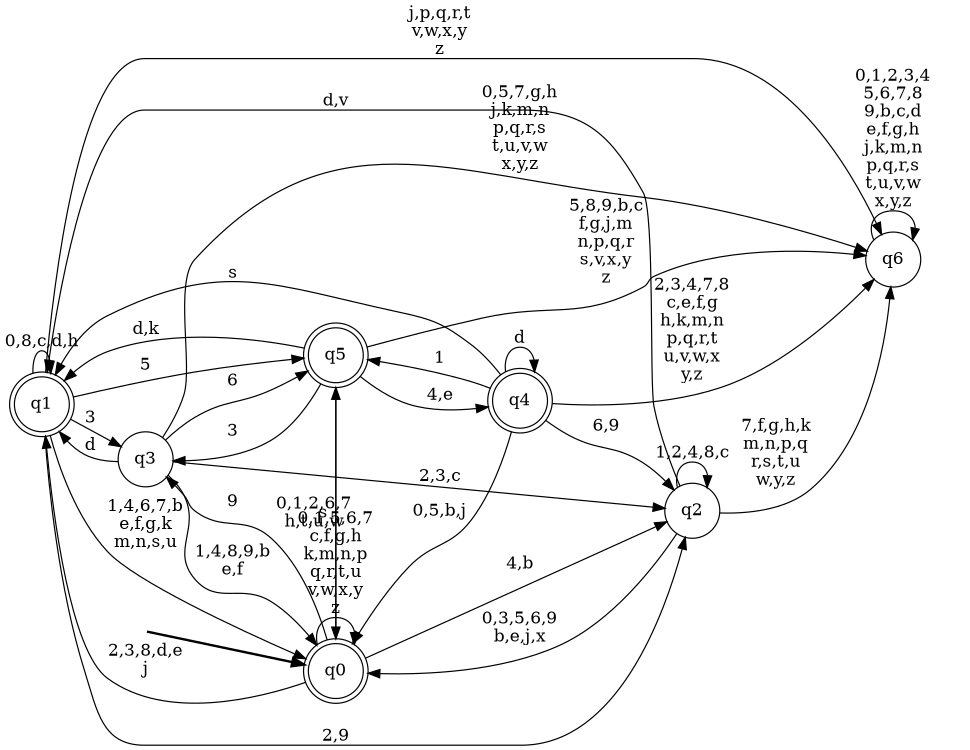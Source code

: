 digraph DFA {
__start0 [style = invis, shape = none, label = "", width = 0, height = 0];

rankdir=LR;
size="8,5";

s0 [style="rounded,filled", color="black", fillcolor="white" shape="doublecircle", label="q0"];
s1 [style="rounded,filled", color="black", fillcolor="white" shape="doublecircle", label="q1"];
s2 [style="filled", color="black", fillcolor="white" shape="circle", label="q2"];
s3 [style="filled", color="black", fillcolor="white" shape="circle", label="q3"];
s4 [style="rounded,filled", color="black", fillcolor="white" shape="doublecircle", label="q4"];
s5 [style="rounded,filled", color="black", fillcolor="white" shape="doublecircle", label="q5"];
s6 [style="filled", color="black", fillcolor="white" shape="circle", label="q6"];
subgraph cluster_main { 
	graph [pad=".75", ranksep="0.15", nodesep="0.15"];
	 style=invis; 
	__start0 -> s0 [penwidth=2];
}
s0 -> s0 [label="0,1,5,6,7\nc,f,g,h\nk,m,n,p\nq,r,t,u\nv,w,x,y\nz"];
s0 -> s1 [label="2,3,8,d,e\nj"];
s0 -> s2 [label="4,b"];
s0 -> s3 [label="9"];
s0 -> s5 [label="s"];
s1 -> s0 [label="1,4,6,7,b\ne,f,g,k\nm,n,s,u"];
s1 -> s1 [label="0,8,c,d,h"];
s1 -> s2 [label="2,9"];
s1 -> s3 [label="3"];
s1 -> s5 [label="5"];
s1 -> s6 [label="j,p,q,r,t\nv,w,x,y\nz"];
s2 -> s0 [label="0,3,5,6,9\nb,e,j,x"];
s2 -> s1 [label="d,v"];
s2 -> s2 [label="1,2,4,8,c"];
s2 -> s6 [label="7,f,g,h,k\nm,n,p,q\nr,s,t,u\nw,y,z"];
s3 -> s0 [label="1,4,8,9,b\ne,f"];
s3 -> s1 [label="d"];
s3 -> s2 [label="2,3,c"];
s3 -> s5 [label="6"];
s3 -> s6 [label="0,5,7,g,h\nj,k,m,n\np,q,r,s\nt,u,v,w\nx,y,z"];
s4 -> s0 [label="0,5,b,j"];
s4 -> s1 [label="s"];
s4 -> s2 [label="6,9"];
s4 -> s4 [label="d"];
s4 -> s5 [label="1"];
s4 -> s6 [label="2,3,4,7,8\nc,e,f,g\nh,k,m,n\np,q,r,t\nu,v,w,x\ny,z"];
s5 -> s0 [label="0,1,2,6,7\nh,t,u,w"];
s5 -> s1 [label="d,k"];
s5 -> s3 [label="3"];
s5 -> s4 [label="4,e"];
s5 -> s6 [label="5,8,9,b,c\nf,g,j,m\nn,p,q,r\ns,v,x,y\nz"];
s6 -> s6 [label="0,1,2,3,4\n5,6,7,8\n9,b,c,d\ne,f,g,h\nj,k,m,n\np,q,r,s\nt,u,v,w\nx,y,z"];

}